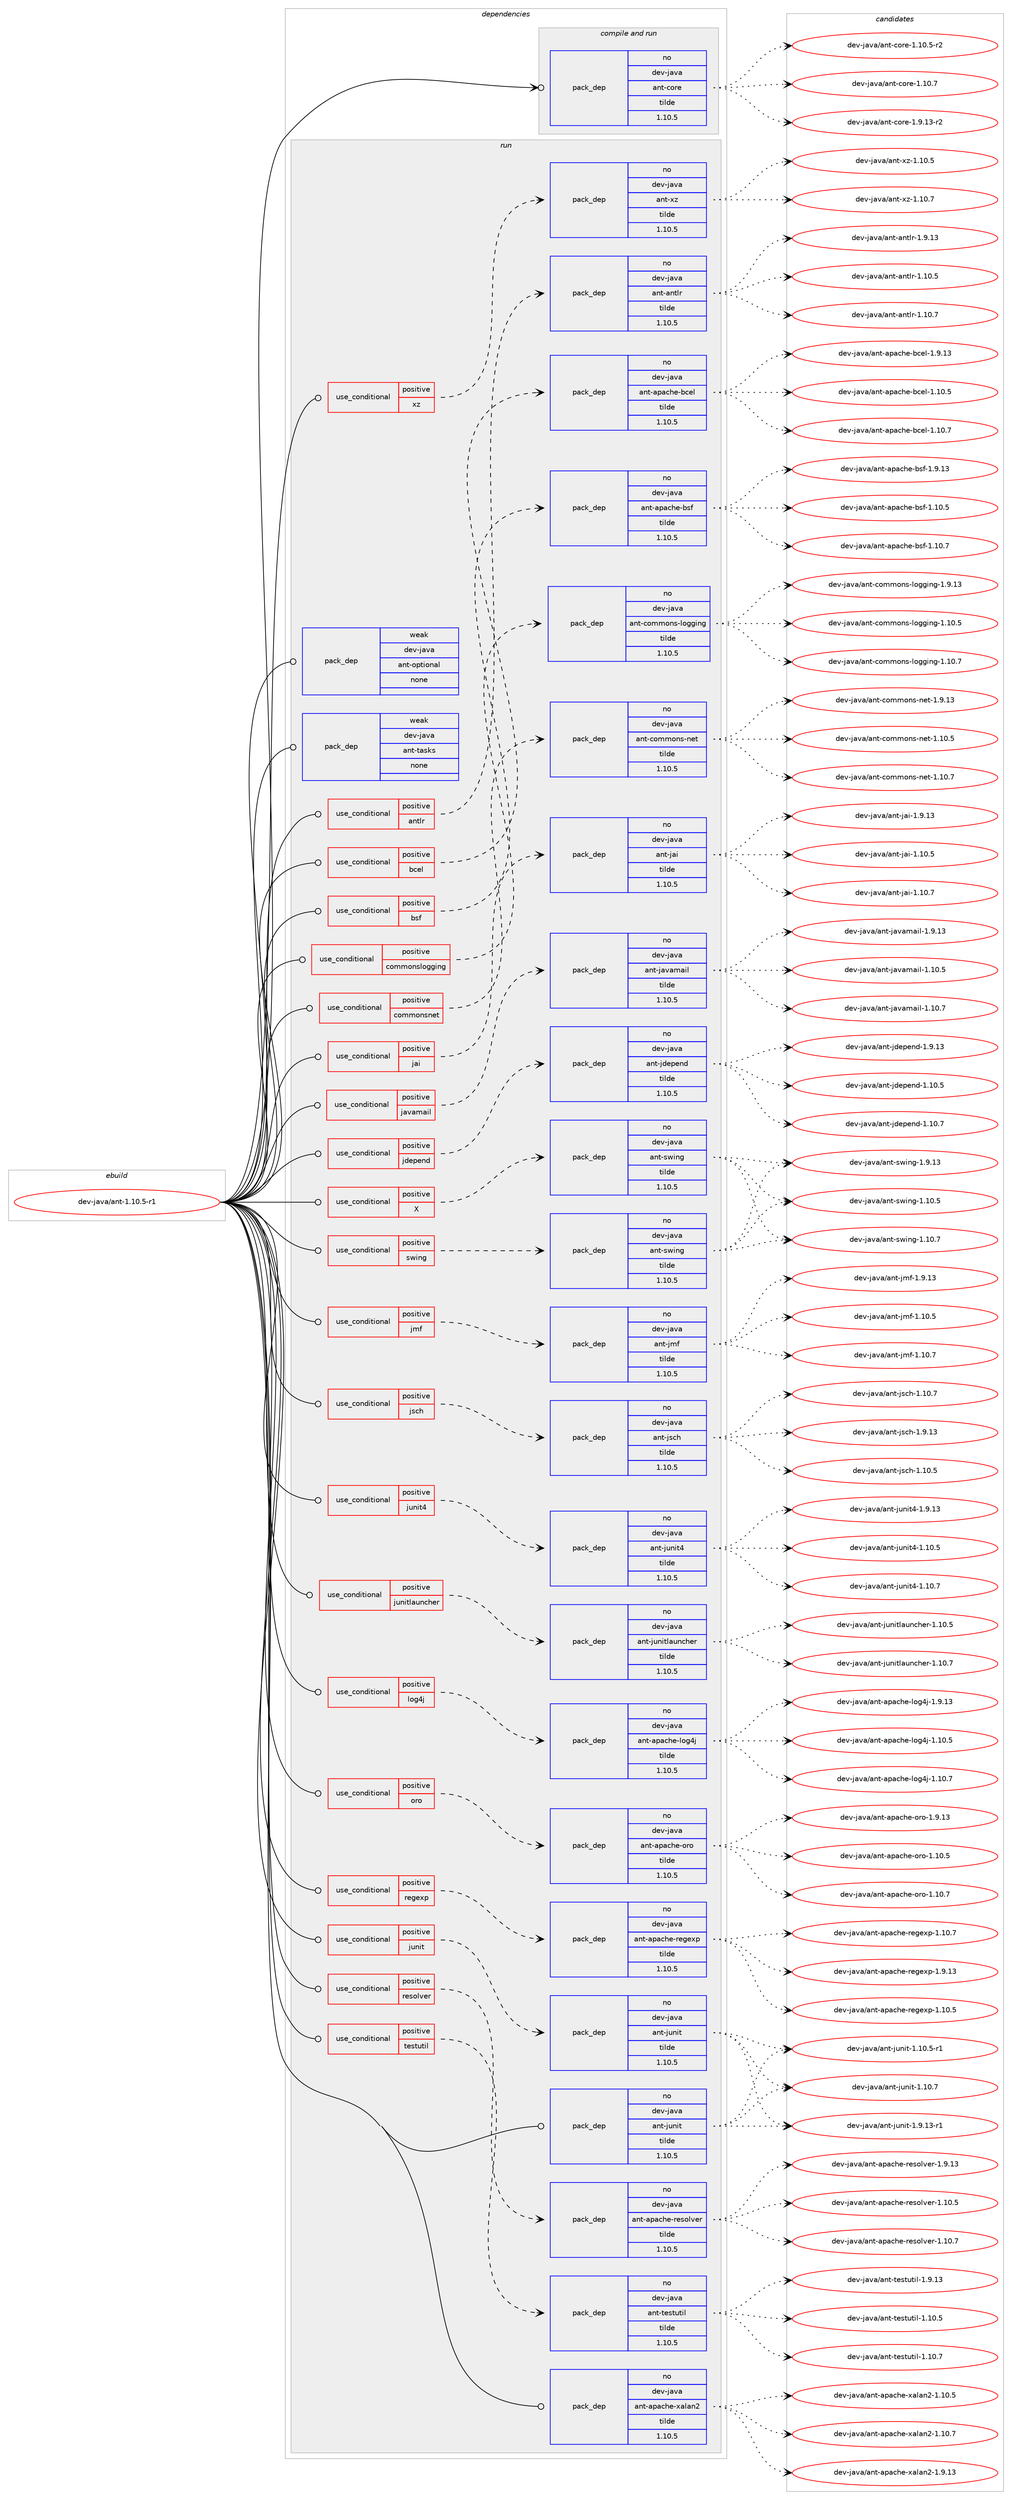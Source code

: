 digraph prolog {

# *************
# Graph options
# *************

newrank=true;
concentrate=true;
compound=true;
graph [rankdir=LR,fontname=Helvetica,fontsize=10,ranksep=1.5];#, ranksep=2.5, nodesep=0.2];
edge  [arrowhead=vee];
node  [fontname=Helvetica,fontsize=10];

# **********
# The ebuild
# **********

subgraph cluster_leftcol {
color=gray;
rank=same;
label=<<i>ebuild</i>>;
id [label="dev-java/ant-1.10.5-r1", color=red, width=4, href="../dev-java/ant-1.10.5-r1.svg"];
}

# ****************
# The dependencies
# ****************

subgraph cluster_midcol {
color=gray;
label=<<i>dependencies</i>>;
subgraph cluster_compile {
fillcolor="#eeeeee";
style=filled;
label=<<i>compile</i>>;
}
subgraph cluster_compileandrun {
fillcolor="#eeeeee";
style=filled;
label=<<i>compile and run</i>>;
subgraph pack410770 {
dependency550427 [label=<<TABLE BORDER="0" CELLBORDER="1" CELLSPACING="0" CELLPADDING="4" WIDTH="220"><TR><TD ROWSPAN="6" CELLPADDING="30">pack_dep</TD></TR><TR><TD WIDTH="110">no</TD></TR><TR><TD>dev-java</TD></TR><TR><TD>ant-core</TD></TR><TR><TD>tilde</TD></TR><TR><TD>1.10.5</TD></TR></TABLE>>, shape=none, color=blue];
}
id:e -> dependency550427:w [weight=20,style="solid",arrowhead="odotvee"];
}
subgraph cluster_run {
fillcolor="#eeeeee";
style=filled;
label=<<i>run</i>>;
subgraph cond128487 {
dependency550428 [label=<<TABLE BORDER="0" CELLBORDER="1" CELLSPACING="0" CELLPADDING="4"><TR><TD ROWSPAN="3" CELLPADDING="10">use_conditional</TD></TR><TR><TD>positive</TD></TR><TR><TD>X</TD></TR></TABLE>>, shape=none, color=red];
subgraph pack410771 {
dependency550429 [label=<<TABLE BORDER="0" CELLBORDER="1" CELLSPACING="0" CELLPADDING="4" WIDTH="220"><TR><TD ROWSPAN="6" CELLPADDING="30">pack_dep</TD></TR><TR><TD WIDTH="110">no</TD></TR><TR><TD>dev-java</TD></TR><TR><TD>ant-swing</TD></TR><TR><TD>tilde</TD></TR><TR><TD>1.10.5</TD></TR></TABLE>>, shape=none, color=blue];
}
dependency550428:e -> dependency550429:w [weight=20,style="dashed",arrowhead="vee"];
}
id:e -> dependency550428:w [weight=20,style="solid",arrowhead="odot"];
subgraph cond128488 {
dependency550430 [label=<<TABLE BORDER="0" CELLBORDER="1" CELLSPACING="0" CELLPADDING="4"><TR><TD ROWSPAN="3" CELLPADDING="10">use_conditional</TD></TR><TR><TD>positive</TD></TR><TR><TD>antlr</TD></TR></TABLE>>, shape=none, color=red];
subgraph pack410772 {
dependency550431 [label=<<TABLE BORDER="0" CELLBORDER="1" CELLSPACING="0" CELLPADDING="4" WIDTH="220"><TR><TD ROWSPAN="6" CELLPADDING="30">pack_dep</TD></TR><TR><TD WIDTH="110">no</TD></TR><TR><TD>dev-java</TD></TR><TR><TD>ant-antlr</TD></TR><TR><TD>tilde</TD></TR><TR><TD>1.10.5</TD></TR></TABLE>>, shape=none, color=blue];
}
dependency550430:e -> dependency550431:w [weight=20,style="dashed",arrowhead="vee"];
}
id:e -> dependency550430:w [weight=20,style="solid",arrowhead="odot"];
subgraph cond128489 {
dependency550432 [label=<<TABLE BORDER="0" CELLBORDER="1" CELLSPACING="0" CELLPADDING="4"><TR><TD ROWSPAN="3" CELLPADDING="10">use_conditional</TD></TR><TR><TD>positive</TD></TR><TR><TD>bcel</TD></TR></TABLE>>, shape=none, color=red];
subgraph pack410773 {
dependency550433 [label=<<TABLE BORDER="0" CELLBORDER="1" CELLSPACING="0" CELLPADDING="4" WIDTH="220"><TR><TD ROWSPAN="6" CELLPADDING="30">pack_dep</TD></TR><TR><TD WIDTH="110">no</TD></TR><TR><TD>dev-java</TD></TR><TR><TD>ant-apache-bcel</TD></TR><TR><TD>tilde</TD></TR><TR><TD>1.10.5</TD></TR></TABLE>>, shape=none, color=blue];
}
dependency550432:e -> dependency550433:w [weight=20,style="dashed",arrowhead="vee"];
}
id:e -> dependency550432:w [weight=20,style="solid",arrowhead="odot"];
subgraph cond128490 {
dependency550434 [label=<<TABLE BORDER="0" CELLBORDER="1" CELLSPACING="0" CELLPADDING="4"><TR><TD ROWSPAN="3" CELLPADDING="10">use_conditional</TD></TR><TR><TD>positive</TD></TR><TR><TD>bsf</TD></TR></TABLE>>, shape=none, color=red];
subgraph pack410774 {
dependency550435 [label=<<TABLE BORDER="0" CELLBORDER="1" CELLSPACING="0" CELLPADDING="4" WIDTH="220"><TR><TD ROWSPAN="6" CELLPADDING="30">pack_dep</TD></TR><TR><TD WIDTH="110">no</TD></TR><TR><TD>dev-java</TD></TR><TR><TD>ant-apache-bsf</TD></TR><TR><TD>tilde</TD></TR><TR><TD>1.10.5</TD></TR></TABLE>>, shape=none, color=blue];
}
dependency550434:e -> dependency550435:w [weight=20,style="dashed",arrowhead="vee"];
}
id:e -> dependency550434:w [weight=20,style="solid",arrowhead="odot"];
subgraph cond128491 {
dependency550436 [label=<<TABLE BORDER="0" CELLBORDER="1" CELLSPACING="0" CELLPADDING="4"><TR><TD ROWSPAN="3" CELLPADDING="10">use_conditional</TD></TR><TR><TD>positive</TD></TR><TR><TD>commonslogging</TD></TR></TABLE>>, shape=none, color=red];
subgraph pack410775 {
dependency550437 [label=<<TABLE BORDER="0" CELLBORDER="1" CELLSPACING="0" CELLPADDING="4" WIDTH="220"><TR><TD ROWSPAN="6" CELLPADDING="30">pack_dep</TD></TR><TR><TD WIDTH="110">no</TD></TR><TR><TD>dev-java</TD></TR><TR><TD>ant-commons-logging</TD></TR><TR><TD>tilde</TD></TR><TR><TD>1.10.5</TD></TR></TABLE>>, shape=none, color=blue];
}
dependency550436:e -> dependency550437:w [weight=20,style="dashed",arrowhead="vee"];
}
id:e -> dependency550436:w [weight=20,style="solid",arrowhead="odot"];
subgraph cond128492 {
dependency550438 [label=<<TABLE BORDER="0" CELLBORDER="1" CELLSPACING="0" CELLPADDING="4"><TR><TD ROWSPAN="3" CELLPADDING="10">use_conditional</TD></TR><TR><TD>positive</TD></TR><TR><TD>commonsnet</TD></TR></TABLE>>, shape=none, color=red];
subgraph pack410776 {
dependency550439 [label=<<TABLE BORDER="0" CELLBORDER="1" CELLSPACING="0" CELLPADDING="4" WIDTH="220"><TR><TD ROWSPAN="6" CELLPADDING="30">pack_dep</TD></TR><TR><TD WIDTH="110">no</TD></TR><TR><TD>dev-java</TD></TR><TR><TD>ant-commons-net</TD></TR><TR><TD>tilde</TD></TR><TR><TD>1.10.5</TD></TR></TABLE>>, shape=none, color=blue];
}
dependency550438:e -> dependency550439:w [weight=20,style="dashed",arrowhead="vee"];
}
id:e -> dependency550438:w [weight=20,style="solid",arrowhead="odot"];
subgraph cond128493 {
dependency550440 [label=<<TABLE BORDER="0" CELLBORDER="1" CELLSPACING="0" CELLPADDING="4"><TR><TD ROWSPAN="3" CELLPADDING="10">use_conditional</TD></TR><TR><TD>positive</TD></TR><TR><TD>jai</TD></TR></TABLE>>, shape=none, color=red];
subgraph pack410777 {
dependency550441 [label=<<TABLE BORDER="0" CELLBORDER="1" CELLSPACING="0" CELLPADDING="4" WIDTH="220"><TR><TD ROWSPAN="6" CELLPADDING="30">pack_dep</TD></TR><TR><TD WIDTH="110">no</TD></TR><TR><TD>dev-java</TD></TR><TR><TD>ant-jai</TD></TR><TR><TD>tilde</TD></TR><TR><TD>1.10.5</TD></TR></TABLE>>, shape=none, color=blue];
}
dependency550440:e -> dependency550441:w [weight=20,style="dashed",arrowhead="vee"];
}
id:e -> dependency550440:w [weight=20,style="solid",arrowhead="odot"];
subgraph cond128494 {
dependency550442 [label=<<TABLE BORDER="0" CELLBORDER="1" CELLSPACING="0" CELLPADDING="4"><TR><TD ROWSPAN="3" CELLPADDING="10">use_conditional</TD></TR><TR><TD>positive</TD></TR><TR><TD>javamail</TD></TR></TABLE>>, shape=none, color=red];
subgraph pack410778 {
dependency550443 [label=<<TABLE BORDER="0" CELLBORDER="1" CELLSPACING="0" CELLPADDING="4" WIDTH="220"><TR><TD ROWSPAN="6" CELLPADDING="30">pack_dep</TD></TR><TR><TD WIDTH="110">no</TD></TR><TR><TD>dev-java</TD></TR><TR><TD>ant-javamail</TD></TR><TR><TD>tilde</TD></TR><TR><TD>1.10.5</TD></TR></TABLE>>, shape=none, color=blue];
}
dependency550442:e -> dependency550443:w [weight=20,style="dashed",arrowhead="vee"];
}
id:e -> dependency550442:w [weight=20,style="solid",arrowhead="odot"];
subgraph cond128495 {
dependency550444 [label=<<TABLE BORDER="0" CELLBORDER="1" CELLSPACING="0" CELLPADDING="4"><TR><TD ROWSPAN="3" CELLPADDING="10">use_conditional</TD></TR><TR><TD>positive</TD></TR><TR><TD>jdepend</TD></TR></TABLE>>, shape=none, color=red];
subgraph pack410779 {
dependency550445 [label=<<TABLE BORDER="0" CELLBORDER="1" CELLSPACING="0" CELLPADDING="4" WIDTH="220"><TR><TD ROWSPAN="6" CELLPADDING="30">pack_dep</TD></TR><TR><TD WIDTH="110">no</TD></TR><TR><TD>dev-java</TD></TR><TR><TD>ant-jdepend</TD></TR><TR><TD>tilde</TD></TR><TR><TD>1.10.5</TD></TR></TABLE>>, shape=none, color=blue];
}
dependency550444:e -> dependency550445:w [weight=20,style="dashed",arrowhead="vee"];
}
id:e -> dependency550444:w [weight=20,style="solid",arrowhead="odot"];
subgraph cond128496 {
dependency550446 [label=<<TABLE BORDER="0" CELLBORDER="1" CELLSPACING="0" CELLPADDING="4"><TR><TD ROWSPAN="3" CELLPADDING="10">use_conditional</TD></TR><TR><TD>positive</TD></TR><TR><TD>jmf</TD></TR></TABLE>>, shape=none, color=red];
subgraph pack410780 {
dependency550447 [label=<<TABLE BORDER="0" CELLBORDER="1" CELLSPACING="0" CELLPADDING="4" WIDTH="220"><TR><TD ROWSPAN="6" CELLPADDING="30">pack_dep</TD></TR><TR><TD WIDTH="110">no</TD></TR><TR><TD>dev-java</TD></TR><TR><TD>ant-jmf</TD></TR><TR><TD>tilde</TD></TR><TR><TD>1.10.5</TD></TR></TABLE>>, shape=none, color=blue];
}
dependency550446:e -> dependency550447:w [weight=20,style="dashed",arrowhead="vee"];
}
id:e -> dependency550446:w [weight=20,style="solid",arrowhead="odot"];
subgraph cond128497 {
dependency550448 [label=<<TABLE BORDER="0" CELLBORDER="1" CELLSPACING="0" CELLPADDING="4"><TR><TD ROWSPAN="3" CELLPADDING="10">use_conditional</TD></TR><TR><TD>positive</TD></TR><TR><TD>jsch</TD></TR></TABLE>>, shape=none, color=red];
subgraph pack410781 {
dependency550449 [label=<<TABLE BORDER="0" CELLBORDER="1" CELLSPACING="0" CELLPADDING="4" WIDTH="220"><TR><TD ROWSPAN="6" CELLPADDING="30">pack_dep</TD></TR><TR><TD WIDTH="110">no</TD></TR><TR><TD>dev-java</TD></TR><TR><TD>ant-jsch</TD></TR><TR><TD>tilde</TD></TR><TR><TD>1.10.5</TD></TR></TABLE>>, shape=none, color=blue];
}
dependency550448:e -> dependency550449:w [weight=20,style="dashed",arrowhead="vee"];
}
id:e -> dependency550448:w [weight=20,style="solid",arrowhead="odot"];
subgraph cond128498 {
dependency550450 [label=<<TABLE BORDER="0" CELLBORDER="1" CELLSPACING="0" CELLPADDING="4"><TR><TD ROWSPAN="3" CELLPADDING="10">use_conditional</TD></TR><TR><TD>positive</TD></TR><TR><TD>junit</TD></TR></TABLE>>, shape=none, color=red];
subgraph pack410782 {
dependency550451 [label=<<TABLE BORDER="0" CELLBORDER="1" CELLSPACING="0" CELLPADDING="4" WIDTH="220"><TR><TD ROWSPAN="6" CELLPADDING="30">pack_dep</TD></TR><TR><TD WIDTH="110">no</TD></TR><TR><TD>dev-java</TD></TR><TR><TD>ant-junit</TD></TR><TR><TD>tilde</TD></TR><TR><TD>1.10.5</TD></TR></TABLE>>, shape=none, color=blue];
}
dependency550450:e -> dependency550451:w [weight=20,style="dashed",arrowhead="vee"];
}
id:e -> dependency550450:w [weight=20,style="solid",arrowhead="odot"];
subgraph cond128499 {
dependency550452 [label=<<TABLE BORDER="0" CELLBORDER="1" CELLSPACING="0" CELLPADDING="4"><TR><TD ROWSPAN="3" CELLPADDING="10">use_conditional</TD></TR><TR><TD>positive</TD></TR><TR><TD>junit4</TD></TR></TABLE>>, shape=none, color=red];
subgraph pack410783 {
dependency550453 [label=<<TABLE BORDER="0" CELLBORDER="1" CELLSPACING="0" CELLPADDING="4" WIDTH="220"><TR><TD ROWSPAN="6" CELLPADDING="30">pack_dep</TD></TR><TR><TD WIDTH="110">no</TD></TR><TR><TD>dev-java</TD></TR><TR><TD>ant-junit4</TD></TR><TR><TD>tilde</TD></TR><TR><TD>1.10.5</TD></TR></TABLE>>, shape=none, color=blue];
}
dependency550452:e -> dependency550453:w [weight=20,style="dashed",arrowhead="vee"];
}
id:e -> dependency550452:w [weight=20,style="solid",arrowhead="odot"];
subgraph cond128500 {
dependency550454 [label=<<TABLE BORDER="0" CELLBORDER="1" CELLSPACING="0" CELLPADDING="4"><TR><TD ROWSPAN="3" CELLPADDING="10">use_conditional</TD></TR><TR><TD>positive</TD></TR><TR><TD>junitlauncher</TD></TR></TABLE>>, shape=none, color=red];
subgraph pack410784 {
dependency550455 [label=<<TABLE BORDER="0" CELLBORDER="1" CELLSPACING="0" CELLPADDING="4" WIDTH="220"><TR><TD ROWSPAN="6" CELLPADDING="30">pack_dep</TD></TR><TR><TD WIDTH="110">no</TD></TR><TR><TD>dev-java</TD></TR><TR><TD>ant-junitlauncher</TD></TR><TR><TD>tilde</TD></TR><TR><TD>1.10.5</TD></TR></TABLE>>, shape=none, color=blue];
}
dependency550454:e -> dependency550455:w [weight=20,style="dashed",arrowhead="vee"];
}
id:e -> dependency550454:w [weight=20,style="solid",arrowhead="odot"];
subgraph cond128501 {
dependency550456 [label=<<TABLE BORDER="0" CELLBORDER="1" CELLSPACING="0" CELLPADDING="4"><TR><TD ROWSPAN="3" CELLPADDING="10">use_conditional</TD></TR><TR><TD>positive</TD></TR><TR><TD>log4j</TD></TR></TABLE>>, shape=none, color=red];
subgraph pack410785 {
dependency550457 [label=<<TABLE BORDER="0" CELLBORDER="1" CELLSPACING="0" CELLPADDING="4" WIDTH="220"><TR><TD ROWSPAN="6" CELLPADDING="30">pack_dep</TD></TR><TR><TD WIDTH="110">no</TD></TR><TR><TD>dev-java</TD></TR><TR><TD>ant-apache-log4j</TD></TR><TR><TD>tilde</TD></TR><TR><TD>1.10.5</TD></TR></TABLE>>, shape=none, color=blue];
}
dependency550456:e -> dependency550457:w [weight=20,style="dashed",arrowhead="vee"];
}
id:e -> dependency550456:w [weight=20,style="solid",arrowhead="odot"];
subgraph cond128502 {
dependency550458 [label=<<TABLE BORDER="0" CELLBORDER="1" CELLSPACING="0" CELLPADDING="4"><TR><TD ROWSPAN="3" CELLPADDING="10">use_conditional</TD></TR><TR><TD>positive</TD></TR><TR><TD>oro</TD></TR></TABLE>>, shape=none, color=red];
subgraph pack410786 {
dependency550459 [label=<<TABLE BORDER="0" CELLBORDER="1" CELLSPACING="0" CELLPADDING="4" WIDTH="220"><TR><TD ROWSPAN="6" CELLPADDING="30">pack_dep</TD></TR><TR><TD WIDTH="110">no</TD></TR><TR><TD>dev-java</TD></TR><TR><TD>ant-apache-oro</TD></TR><TR><TD>tilde</TD></TR><TR><TD>1.10.5</TD></TR></TABLE>>, shape=none, color=blue];
}
dependency550458:e -> dependency550459:w [weight=20,style="dashed",arrowhead="vee"];
}
id:e -> dependency550458:w [weight=20,style="solid",arrowhead="odot"];
subgraph cond128503 {
dependency550460 [label=<<TABLE BORDER="0" CELLBORDER="1" CELLSPACING="0" CELLPADDING="4"><TR><TD ROWSPAN="3" CELLPADDING="10">use_conditional</TD></TR><TR><TD>positive</TD></TR><TR><TD>regexp</TD></TR></TABLE>>, shape=none, color=red];
subgraph pack410787 {
dependency550461 [label=<<TABLE BORDER="0" CELLBORDER="1" CELLSPACING="0" CELLPADDING="4" WIDTH="220"><TR><TD ROWSPAN="6" CELLPADDING="30">pack_dep</TD></TR><TR><TD WIDTH="110">no</TD></TR><TR><TD>dev-java</TD></TR><TR><TD>ant-apache-regexp</TD></TR><TR><TD>tilde</TD></TR><TR><TD>1.10.5</TD></TR></TABLE>>, shape=none, color=blue];
}
dependency550460:e -> dependency550461:w [weight=20,style="dashed",arrowhead="vee"];
}
id:e -> dependency550460:w [weight=20,style="solid",arrowhead="odot"];
subgraph cond128504 {
dependency550462 [label=<<TABLE BORDER="0" CELLBORDER="1" CELLSPACING="0" CELLPADDING="4"><TR><TD ROWSPAN="3" CELLPADDING="10">use_conditional</TD></TR><TR><TD>positive</TD></TR><TR><TD>resolver</TD></TR></TABLE>>, shape=none, color=red];
subgraph pack410788 {
dependency550463 [label=<<TABLE BORDER="0" CELLBORDER="1" CELLSPACING="0" CELLPADDING="4" WIDTH="220"><TR><TD ROWSPAN="6" CELLPADDING="30">pack_dep</TD></TR><TR><TD WIDTH="110">no</TD></TR><TR><TD>dev-java</TD></TR><TR><TD>ant-apache-resolver</TD></TR><TR><TD>tilde</TD></TR><TR><TD>1.10.5</TD></TR></TABLE>>, shape=none, color=blue];
}
dependency550462:e -> dependency550463:w [weight=20,style="dashed",arrowhead="vee"];
}
id:e -> dependency550462:w [weight=20,style="solid",arrowhead="odot"];
subgraph cond128505 {
dependency550464 [label=<<TABLE BORDER="0" CELLBORDER="1" CELLSPACING="0" CELLPADDING="4"><TR><TD ROWSPAN="3" CELLPADDING="10">use_conditional</TD></TR><TR><TD>positive</TD></TR><TR><TD>swing</TD></TR></TABLE>>, shape=none, color=red];
subgraph pack410789 {
dependency550465 [label=<<TABLE BORDER="0" CELLBORDER="1" CELLSPACING="0" CELLPADDING="4" WIDTH="220"><TR><TD ROWSPAN="6" CELLPADDING="30">pack_dep</TD></TR><TR><TD WIDTH="110">no</TD></TR><TR><TD>dev-java</TD></TR><TR><TD>ant-swing</TD></TR><TR><TD>tilde</TD></TR><TR><TD>1.10.5</TD></TR></TABLE>>, shape=none, color=blue];
}
dependency550464:e -> dependency550465:w [weight=20,style="dashed",arrowhead="vee"];
}
id:e -> dependency550464:w [weight=20,style="solid",arrowhead="odot"];
subgraph cond128506 {
dependency550466 [label=<<TABLE BORDER="0" CELLBORDER="1" CELLSPACING="0" CELLPADDING="4"><TR><TD ROWSPAN="3" CELLPADDING="10">use_conditional</TD></TR><TR><TD>positive</TD></TR><TR><TD>testutil</TD></TR></TABLE>>, shape=none, color=red];
subgraph pack410790 {
dependency550467 [label=<<TABLE BORDER="0" CELLBORDER="1" CELLSPACING="0" CELLPADDING="4" WIDTH="220"><TR><TD ROWSPAN="6" CELLPADDING="30">pack_dep</TD></TR><TR><TD WIDTH="110">no</TD></TR><TR><TD>dev-java</TD></TR><TR><TD>ant-testutil</TD></TR><TR><TD>tilde</TD></TR><TR><TD>1.10.5</TD></TR></TABLE>>, shape=none, color=blue];
}
dependency550466:e -> dependency550467:w [weight=20,style="dashed",arrowhead="vee"];
}
id:e -> dependency550466:w [weight=20,style="solid",arrowhead="odot"];
subgraph cond128507 {
dependency550468 [label=<<TABLE BORDER="0" CELLBORDER="1" CELLSPACING="0" CELLPADDING="4"><TR><TD ROWSPAN="3" CELLPADDING="10">use_conditional</TD></TR><TR><TD>positive</TD></TR><TR><TD>xz</TD></TR></TABLE>>, shape=none, color=red];
subgraph pack410791 {
dependency550469 [label=<<TABLE BORDER="0" CELLBORDER="1" CELLSPACING="0" CELLPADDING="4" WIDTH="220"><TR><TD ROWSPAN="6" CELLPADDING="30">pack_dep</TD></TR><TR><TD WIDTH="110">no</TD></TR><TR><TD>dev-java</TD></TR><TR><TD>ant-xz</TD></TR><TR><TD>tilde</TD></TR><TR><TD>1.10.5</TD></TR></TABLE>>, shape=none, color=blue];
}
dependency550468:e -> dependency550469:w [weight=20,style="dashed",arrowhead="vee"];
}
id:e -> dependency550468:w [weight=20,style="solid",arrowhead="odot"];
subgraph pack410792 {
dependency550470 [label=<<TABLE BORDER="0" CELLBORDER="1" CELLSPACING="0" CELLPADDING="4" WIDTH="220"><TR><TD ROWSPAN="6" CELLPADDING="30">pack_dep</TD></TR><TR><TD WIDTH="110">no</TD></TR><TR><TD>dev-java</TD></TR><TR><TD>ant-apache-xalan2</TD></TR><TR><TD>tilde</TD></TR><TR><TD>1.10.5</TD></TR></TABLE>>, shape=none, color=blue];
}
id:e -> dependency550470:w [weight=20,style="solid",arrowhead="odot"];
subgraph pack410793 {
dependency550471 [label=<<TABLE BORDER="0" CELLBORDER="1" CELLSPACING="0" CELLPADDING="4" WIDTH="220"><TR><TD ROWSPAN="6" CELLPADDING="30">pack_dep</TD></TR><TR><TD WIDTH="110">no</TD></TR><TR><TD>dev-java</TD></TR><TR><TD>ant-junit</TD></TR><TR><TD>tilde</TD></TR><TR><TD>1.10.5</TD></TR></TABLE>>, shape=none, color=blue];
}
id:e -> dependency550471:w [weight=20,style="solid",arrowhead="odot"];
subgraph pack410794 {
dependency550472 [label=<<TABLE BORDER="0" CELLBORDER="1" CELLSPACING="0" CELLPADDING="4" WIDTH="220"><TR><TD ROWSPAN="6" CELLPADDING="30">pack_dep</TD></TR><TR><TD WIDTH="110">weak</TD></TR><TR><TD>dev-java</TD></TR><TR><TD>ant-optional</TD></TR><TR><TD>none</TD></TR><TR><TD></TD></TR></TABLE>>, shape=none, color=blue];
}
id:e -> dependency550472:w [weight=20,style="solid",arrowhead="odot"];
subgraph pack410795 {
dependency550473 [label=<<TABLE BORDER="0" CELLBORDER="1" CELLSPACING="0" CELLPADDING="4" WIDTH="220"><TR><TD ROWSPAN="6" CELLPADDING="30">pack_dep</TD></TR><TR><TD WIDTH="110">weak</TD></TR><TR><TD>dev-java</TD></TR><TR><TD>ant-tasks</TD></TR><TR><TD>none</TD></TR><TR><TD></TD></TR></TABLE>>, shape=none, color=blue];
}
id:e -> dependency550473:w [weight=20,style="solid",arrowhead="odot"];
}
}

# **************
# The candidates
# **************

subgraph cluster_choices {
rank=same;
color=gray;
label=<<i>candidates</i>>;

subgraph choice410770 {
color=black;
nodesep=1;
choice10010111845106971189747971101164599111114101454946494846534511450 [label="dev-java/ant-core-1.10.5-r2", color=red, width=4,href="../dev-java/ant-core-1.10.5-r2.svg"];
choice1001011184510697118974797110116459911111410145494649484655 [label="dev-java/ant-core-1.10.7", color=red, width=4,href="../dev-java/ant-core-1.10.7.svg"];
choice10010111845106971189747971101164599111114101454946574649514511450 [label="dev-java/ant-core-1.9.13-r2", color=red, width=4,href="../dev-java/ant-core-1.9.13-r2.svg"];
dependency550427:e -> choice10010111845106971189747971101164599111114101454946494846534511450:w [style=dotted,weight="100"];
dependency550427:e -> choice1001011184510697118974797110116459911111410145494649484655:w [style=dotted,weight="100"];
dependency550427:e -> choice10010111845106971189747971101164599111114101454946574649514511450:w [style=dotted,weight="100"];
}
subgraph choice410771 {
color=black;
nodesep=1;
choice10010111845106971189747971101164511511910511010345494649484653 [label="dev-java/ant-swing-1.10.5", color=red, width=4,href="../dev-java/ant-swing-1.10.5.svg"];
choice10010111845106971189747971101164511511910511010345494649484655 [label="dev-java/ant-swing-1.10.7", color=red, width=4,href="../dev-java/ant-swing-1.10.7.svg"];
choice10010111845106971189747971101164511511910511010345494657464951 [label="dev-java/ant-swing-1.9.13", color=red, width=4,href="../dev-java/ant-swing-1.9.13.svg"];
dependency550429:e -> choice10010111845106971189747971101164511511910511010345494649484653:w [style=dotted,weight="100"];
dependency550429:e -> choice10010111845106971189747971101164511511910511010345494649484655:w [style=dotted,weight="100"];
dependency550429:e -> choice10010111845106971189747971101164511511910511010345494657464951:w [style=dotted,weight="100"];
}
subgraph choice410772 {
color=black;
nodesep=1;
choice1001011184510697118974797110116459711011610811445494649484653 [label="dev-java/ant-antlr-1.10.5", color=red, width=4,href="../dev-java/ant-antlr-1.10.5.svg"];
choice1001011184510697118974797110116459711011610811445494649484655 [label="dev-java/ant-antlr-1.10.7", color=red, width=4,href="../dev-java/ant-antlr-1.10.7.svg"];
choice1001011184510697118974797110116459711011610811445494657464951 [label="dev-java/ant-antlr-1.9.13", color=red, width=4,href="../dev-java/ant-antlr-1.9.13.svg"];
dependency550431:e -> choice1001011184510697118974797110116459711011610811445494649484653:w [style=dotted,weight="100"];
dependency550431:e -> choice1001011184510697118974797110116459711011610811445494649484655:w [style=dotted,weight="100"];
dependency550431:e -> choice1001011184510697118974797110116459711011610811445494657464951:w [style=dotted,weight="100"];
}
subgraph choice410773 {
color=black;
nodesep=1;
choice10010111845106971189747971101164597112979910410145989910110845494649484653 [label="dev-java/ant-apache-bcel-1.10.5", color=red, width=4,href="../dev-java/ant-apache-bcel-1.10.5.svg"];
choice10010111845106971189747971101164597112979910410145989910110845494649484655 [label="dev-java/ant-apache-bcel-1.10.7", color=red, width=4,href="../dev-java/ant-apache-bcel-1.10.7.svg"];
choice10010111845106971189747971101164597112979910410145989910110845494657464951 [label="dev-java/ant-apache-bcel-1.9.13", color=red, width=4,href="../dev-java/ant-apache-bcel-1.9.13.svg"];
dependency550433:e -> choice10010111845106971189747971101164597112979910410145989910110845494649484653:w [style=dotted,weight="100"];
dependency550433:e -> choice10010111845106971189747971101164597112979910410145989910110845494649484655:w [style=dotted,weight="100"];
dependency550433:e -> choice10010111845106971189747971101164597112979910410145989910110845494657464951:w [style=dotted,weight="100"];
}
subgraph choice410774 {
color=black;
nodesep=1;
choice100101118451069711897479711011645971129799104101459811510245494649484653 [label="dev-java/ant-apache-bsf-1.10.5", color=red, width=4,href="../dev-java/ant-apache-bsf-1.10.5.svg"];
choice100101118451069711897479711011645971129799104101459811510245494649484655 [label="dev-java/ant-apache-bsf-1.10.7", color=red, width=4,href="../dev-java/ant-apache-bsf-1.10.7.svg"];
choice100101118451069711897479711011645971129799104101459811510245494657464951 [label="dev-java/ant-apache-bsf-1.9.13", color=red, width=4,href="../dev-java/ant-apache-bsf-1.9.13.svg"];
dependency550435:e -> choice100101118451069711897479711011645971129799104101459811510245494649484653:w [style=dotted,weight="100"];
dependency550435:e -> choice100101118451069711897479711011645971129799104101459811510245494649484655:w [style=dotted,weight="100"];
dependency550435:e -> choice100101118451069711897479711011645971129799104101459811510245494657464951:w [style=dotted,weight="100"];
}
subgraph choice410775 {
color=black;
nodesep=1;
choice100101118451069711897479711011645991111091091111101154510811110310310511010345494649484653 [label="dev-java/ant-commons-logging-1.10.5", color=red, width=4,href="../dev-java/ant-commons-logging-1.10.5.svg"];
choice100101118451069711897479711011645991111091091111101154510811110310310511010345494649484655 [label="dev-java/ant-commons-logging-1.10.7", color=red, width=4,href="../dev-java/ant-commons-logging-1.10.7.svg"];
choice100101118451069711897479711011645991111091091111101154510811110310310511010345494657464951 [label="dev-java/ant-commons-logging-1.9.13", color=red, width=4,href="../dev-java/ant-commons-logging-1.9.13.svg"];
dependency550437:e -> choice100101118451069711897479711011645991111091091111101154510811110310310511010345494649484653:w [style=dotted,weight="100"];
dependency550437:e -> choice100101118451069711897479711011645991111091091111101154510811110310310511010345494649484655:w [style=dotted,weight="100"];
dependency550437:e -> choice100101118451069711897479711011645991111091091111101154510811110310310511010345494657464951:w [style=dotted,weight="100"];
}
subgraph choice410776 {
color=black;
nodesep=1;
choice100101118451069711897479711011645991111091091111101154511010111645494649484653 [label="dev-java/ant-commons-net-1.10.5", color=red, width=4,href="../dev-java/ant-commons-net-1.10.5.svg"];
choice100101118451069711897479711011645991111091091111101154511010111645494649484655 [label="dev-java/ant-commons-net-1.10.7", color=red, width=4,href="../dev-java/ant-commons-net-1.10.7.svg"];
choice100101118451069711897479711011645991111091091111101154511010111645494657464951 [label="dev-java/ant-commons-net-1.9.13", color=red, width=4,href="../dev-java/ant-commons-net-1.9.13.svg"];
dependency550439:e -> choice100101118451069711897479711011645991111091091111101154511010111645494649484653:w [style=dotted,weight="100"];
dependency550439:e -> choice100101118451069711897479711011645991111091091111101154511010111645494649484655:w [style=dotted,weight="100"];
dependency550439:e -> choice100101118451069711897479711011645991111091091111101154511010111645494657464951:w [style=dotted,weight="100"];
}
subgraph choice410777 {
color=black;
nodesep=1;
choice1001011184510697118974797110116451069710545494649484653 [label="dev-java/ant-jai-1.10.5", color=red, width=4,href="../dev-java/ant-jai-1.10.5.svg"];
choice1001011184510697118974797110116451069710545494649484655 [label="dev-java/ant-jai-1.10.7", color=red, width=4,href="../dev-java/ant-jai-1.10.7.svg"];
choice1001011184510697118974797110116451069710545494657464951 [label="dev-java/ant-jai-1.9.13", color=red, width=4,href="../dev-java/ant-jai-1.9.13.svg"];
dependency550441:e -> choice1001011184510697118974797110116451069710545494649484653:w [style=dotted,weight="100"];
dependency550441:e -> choice1001011184510697118974797110116451069710545494649484655:w [style=dotted,weight="100"];
dependency550441:e -> choice1001011184510697118974797110116451069710545494657464951:w [style=dotted,weight="100"];
}
subgraph choice410778 {
color=black;
nodesep=1;
choice10010111845106971189747971101164510697118971099710510845494649484653 [label="dev-java/ant-javamail-1.10.5", color=red, width=4,href="../dev-java/ant-javamail-1.10.5.svg"];
choice10010111845106971189747971101164510697118971099710510845494649484655 [label="dev-java/ant-javamail-1.10.7", color=red, width=4,href="../dev-java/ant-javamail-1.10.7.svg"];
choice10010111845106971189747971101164510697118971099710510845494657464951 [label="dev-java/ant-javamail-1.9.13", color=red, width=4,href="../dev-java/ant-javamail-1.9.13.svg"];
dependency550443:e -> choice10010111845106971189747971101164510697118971099710510845494649484653:w [style=dotted,weight="100"];
dependency550443:e -> choice10010111845106971189747971101164510697118971099710510845494649484655:w [style=dotted,weight="100"];
dependency550443:e -> choice10010111845106971189747971101164510697118971099710510845494657464951:w [style=dotted,weight="100"];
}
subgraph choice410779 {
color=black;
nodesep=1;
choice10010111845106971189747971101164510610010111210111010045494649484653 [label="dev-java/ant-jdepend-1.10.5", color=red, width=4,href="../dev-java/ant-jdepend-1.10.5.svg"];
choice10010111845106971189747971101164510610010111210111010045494649484655 [label="dev-java/ant-jdepend-1.10.7", color=red, width=4,href="../dev-java/ant-jdepend-1.10.7.svg"];
choice10010111845106971189747971101164510610010111210111010045494657464951 [label="dev-java/ant-jdepend-1.9.13", color=red, width=4,href="../dev-java/ant-jdepend-1.9.13.svg"];
dependency550445:e -> choice10010111845106971189747971101164510610010111210111010045494649484653:w [style=dotted,weight="100"];
dependency550445:e -> choice10010111845106971189747971101164510610010111210111010045494649484655:w [style=dotted,weight="100"];
dependency550445:e -> choice10010111845106971189747971101164510610010111210111010045494657464951:w [style=dotted,weight="100"];
}
subgraph choice410780 {
color=black;
nodesep=1;
choice10010111845106971189747971101164510610910245494649484653 [label="dev-java/ant-jmf-1.10.5", color=red, width=4,href="../dev-java/ant-jmf-1.10.5.svg"];
choice10010111845106971189747971101164510610910245494649484655 [label="dev-java/ant-jmf-1.10.7", color=red, width=4,href="../dev-java/ant-jmf-1.10.7.svg"];
choice10010111845106971189747971101164510610910245494657464951 [label="dev-java/ant-jmf-1.9.13", color=red, width=4,href="../dev-java/ant-jmf-1.9.13.svg"];
dependency550447:e -> choice10010111845106971189747971101164510610910245494649484653:w [style=dotted,weight="100"];
dependency550447:e -> choice10010111845106971189747971101164510610910245494649484655:w [style=dotted,weight="100"];
dependency550447:e -> choice10010111845106971189747971101164510610910245494657464951:w [style=dotted,weight="100"];
}
subgraph choice410781 {
color=black;
nodesep=1;
choice1001011184510697118974797110116451061159910445494649484653 [label="dev-java/ant-jsch-1.10.5", color=red, width=4,href="../dev-java/ant-jsch-1.10.5.svg"];
choice1001011184510697118974797110116451061159910445494649484655 [label="dev-java/ant-jsch-1.10.7", color=red, width=4,href="../dev-java/ant-jsch-1.10.7.svg"];
choice1001011184510697118974797110116451061159910445494657464951 [label="dev-java/ant-jsch-1.9.13", color=red, width=4,href="../dev-java/ant-jsch-1.9.13.svg"];
dependency550449:e -> choice1001011184510697118974797110116451061159910445494649484653:w [style=dotted,weight="100"];
dependency550449:e -> choice1001011184510697118974797110116451061159910445494649484655:w [style=dotted,weight="100"];
dependency550449:e -> choice1001011184510697118974797110116451061159910445494657464951:w [style=dotted,weight="100"];
}
subgraph choice410782 {
color=black;
nodesep=1;
choice100101118451069711897479711011645106117110105116454946494846534511449 [label="dev-java/ant-junit-1.10.5-r1", color=red, width=4,href="../dev-java/ant-junit-1.10.5-r1.svg"];
choice10010111845106971189747971101164510611711010511645494649484655 [label="dev-java/ant-junit-1.10.7", color=red, width=4,href="../dev-java/ant-junit-1.10.7.svg"];
choice100101118451069711897479711011645106117110105116454946574649514511449 [label="dev-java/ant-junit-1.9.13-r1", color=red, width=4,href="../dev-java/ant-junit-1.9.13-r1.svg"];
dependency550451:e -> choice100101118451069711897479711011645106117110105116454946494846534511449:w [style=dotted,weight="100"];
dependency550451:e -> choice10010111845106971189747971101164510611711010511645494649484655:w [style=dotted,weight="100"];
dependency550451:e -> choice100101118451069711897479711011645106117110105116454946574649514511449:w [style=dotted,weight="100"];
}
subgraph choice410783 {
color=black;
nodesep=1;
choice1001011184510697118974797110116451061171101051165245494649484653 [label="dev-java/ant-junit4-1.10.5", color=red, width=4,href="../dev-java/ant-junit4-1.10.5.svg"];
choice1001011184510697118974797110116451061171101051165245494649484655 [label="dev-java/ant-junit4-1.10.7", color=red, width=4,href="../dev-java/ant-junit4-1.10.7.svg"];
choice1001011184510697118974797110116451061171101051165245494657464951 [label="dev-java/ant-junit4-1.9.13", color=red, width=4,href="../dev-java/ant-junit4-1.9.13.svg"];
dependency550453:e -> choice1001011184510697118974797110116451061171101051165245494649484653:w [style=dotted,weight="100"];
dependency550453:e -> choice1001011184510697118974797110116451061171101051165245494649484655:w [style=dotted,weight="100"];
dependency550453:e -> choice1001011184510697118974797110116451061171101051165245494657464951:w [style=dotted,weight="100"];
}
subgraph choice410784 {
color=black;
nodesep=1;
choice100101118451069711897479711011645106117110105116108971171109910410111445494649484653 [label="dev-java/ant-junitlauncher-1.10.5", color=red, width=4,href="../dev-java/ant-junitlauncher-1.10.5.svg"];
choice100101118451069711897479711011645106117110105116108971171109910410111445494649484655 [label="dev-java/ant-junitlauncher-1.10.7", color=red, width=4,href="../dev-java/ant-junitlauncher-1.10.7.svg"];
dependency550455:e -> choice100101118451069711897479711011645106117110105116108971171109910410111445494649484653:w [style=dotted,weight="100"];
dependency550455:e -> choice100101118451069711897479711011645106117110105116108971171109910410111445494649484655:w [style=dotted,weight="100"];
}
subgraph choice410785 {
color=black;
nodesep=1;
choice100101118451069711897479711011645971129799104101451081111035210645494649484653 [label="dev-java/ant-apache-log4j-1.10.5", color=red, width=4,href="../dev-java/ant-apache-log4j-1.10.5.svg"];
choice100101118451069711897479711011645971129799104101451081111035210645494649484655 [label="dev-java/ant-apache-log4j-1.10.7", color=red, width=4,href="../dev-java/ant-apache-log4j-1.10.7.svg"];
choice100101118451069711897479711011645971129799104101451081111035210645494657464951 [label="dev-java/ant-apache-log4j-1.9.13", color=red, width=4,href="../dev-java/ant-apache-log4j-1.9.13.svg"];
dependency550457:e -> choice100101118451069711897479711011645971129799104101451081111035210645494649484653:w [style=dotted,weight="100"];
dependency550457:e -> choice100101118451069711897479711011645971129799104101451081111035210645494649484655:w [style=dotted,weight="100"];
dependency550457:e -> choice100101118451069711897479711011645971129799104101451081111035210645494657464951:w [style=dotted,weight="100"];
}
subgraph choice410786 {
color=black;
nodesep=1;
choice1001011184510697118974797110116459711297991041014511111411145494649484653 [label="dev-java/ant-apache-oro-1.10.5", color=red, width=4,href="../dev-java/ant-apache-oro-1.10.5.svg"];
choice1001011184510697118974797110116459711297991041014511111411145494649484655 [label="dev-java/ant-apache-oro-1.10.7", color=red, width=4,href="../dev-java/ant-apache-oro-1.10.7.svg"];
choice1001011184510697118974797110116459711297991041014511111411145494657464951 [label="dev-java/ant-apache-oro-1.9.13", color=red, width=4,href="../dev-java/ant-apache-oro-1.9.13.svg"];
dependency550459:e -> choice1001011184510697118974797110116459711297991041014511111411145494649484653:w [style=dotted,weight="100"];
dependency550459:e -> choice1001011184510697118974797110116459711297991041014511111411145494649484655:w [style=dotted,weight="100"];
dependency550459:e -> choice1001011184510697118974797110116459711297991041014511111411145494657464951:w [style=dotted,weight="100"];
}
subgraph choice410787 {
color=black;
nodesep=1;
choice1001011184510697118974797110116459711297991041014511410110310112011245494649484653 [label="dev-java/ant-apache-regexp-1.10.5", color=red, width=4,href="../dev-java/ant-apache-regexp-1.10.5.svg"];
choice1001011184510697118974797110116459711297991041014511410110310112011245494649484655 [label="dev-java/ant-apache-regexp-1.10.7", color=red, width=4,href="../dev-java/ant-apache-regexp-1.10.7.svg"];
choice1001011184510697118974797110116459711297991041014511410110310112011245494657464951 [label="dev-java/ant-apache-regexp-1.9.13", color=red, width=4,href="../dev-java/ant-apache-regexp-1.9.13.svg"];
dependency550461:e -> choice1001011184510697118974797110116459711297991041014511410110310112011245494649484653:w [style=dotted,weight="100"];
dependency550461:e -> choice1001011184510697118974797110116459711297991041014511410110310112011245494649484655:w [style=dotted,weight="100"];
dependency550461:e -> choice1001011184510697118974797110116459711297991041014511410110310112011245494657464951:w [style=dotted,weight="100"];
}
subgraph choice410788 {
color=black;
nodesep=1;
choice1001011184510697118974797110116459711297991041014511410111511110811810111445494649484653 [label="dev-java/ant-apache-resolver-1.10.5", color=red, width=4,href="../dev-java/ant-apache-resolver-1.10.5.svg"];
choice1001011184510697118974797110116459711297991041014511410111511110811810111445494649484655 [label="dev-java/ant-apache-resolver-1.10.7", color=red, width=4,href="../dev-java/ant-apache-resolver-1.10.7.svg"];
choice1001011184510697118974797110116459711297991041014511410111511110811810111445494657464951 [label="dev-java/ant-apache-resolver-1.9.13", color=red, width=4,href="../dev-java/ant-apache-resolver-1.9.13.svg"];
dependency550463:e -> choice1001011184510697118974797110116459711297991041014511410111511110811810111445494649484653:w [style=dotted,weight="100"];
dependency550463:e -> choice1001011184510697118974797110116459711297991041014511410111511110811810111445494649484655:w [style=dotted,weight="100"];
dependency550463:e -> choice1001011184510697118974797110116459711297991041014511410111511110811810111445494657464951:w [style=dotted,weight="100"];
}
subgraph choice410789 {
color=black;
nodesep=1;
choice10010111845106971189747971101164511511910511010345494649484653 [label="dev-java/ant-swing-1.10.5", color=red, width=4,href="../dev-java/ant-swing-1.10.5.svg"];
choice10010111845106971189747971101164511511910511010345494649484655 [label="dev-java/ant-swing-1.10.7", color=red, width=4,href="../dev-java/ant-swing-1.10.7.svg"];
choice10010111845106971189747971101164511511910511010345494657464951 [label="dev-java/ant-swing-1.9.13", color=red, width=4,href="../dev-java/ant-swing-1.9.13.svg"];
dependency550465:e -> choice10010111845106971189747971101164511511910511010345494649484653:w [style=dotted,weight="100"];
dependency550465:e -> choice10010111845106971189747971101164511511910511010345494649484655:w [style=dotted,weight="100"];
dependency550465:e -> choice10010111845106971189747971101164511511910511010345494657464951:w [style=dotted,weight="100"];
}
subgraph choice410790 {
color=black;
nodesep=1;
choice10010111845106971189747971101164511610111511611711610510845494649484653 [label="dev-java/ant-testutil-1.10.5", color=red, width=4,href="../dev-java/ant-testutil-1.10.5.svg"];
choice10010111845106971189747971101164511610111511611711610510845494649484655 [label="dev-java/ant-testutil-1.10.7", color=red, width=4,href="../dev-java/ant-testutil-1.10.7.svg"];
choice10010111845106971189747971101164511610111511611711610510845494657464951 [label="dev-java/ant-testutil-1.9.13", color=red, width=4,href="../dev-java/ant-testutil-1.9.13.svg"];
dependency550467:e -> choice10010111845106971189747971101164511610111511611711610510845494649484653:w [style=dotted,weight="100"];
dependency550467:e -> choice10010111845106971189747971101164511610111511611711610510845494649484655:w [style=dotted,weight="100"];
dependency550467:e -> choice10010111845106971189747971101164511610111511611711610510845494657464951:w [style=dotted,weight="100"];
}
subgraph choice410791 {
color=black;
nodesep=1;
choice10010111845106971189747971101164512012245494649484653 [label="dev-java/ant-xz-1.10.5", color=red, width=4,href="../dev-java/ant-xz-1.10.5.svg"];
choice10010111845106971189747971101164512012245494649484655 [label="dev-java/ant-xz-1.10.7", color=red, width=4,href="../dev-java/ant-xz-1.10.7.svg"];
dependency550469:e -> choice10010111845106971189747971101164512012245494649484653:w [style=dotted,weight="100"];
dependency550469:e -> choice10010111845106971189747971101164512012245494649484655:w [style=dotted,weight="100"];
}
subgraph choice410792 {
color=black;
nodesep=1;
choice1001011184510697118974797110116459711297991041014512097108971105045494649484653 [label="dev-java/ant-apache-xalan2-1.10.5", color=red, width=4,href="../dev-java/ant-apache-xalan2-1.10.5.svg"];
choice1001011184510697118974797110116459711297991041014512097108971105045494649484655 [label="dev-java/ant-apache-xalan2-1.10.7", color=red, width=4,href="../dev-java/ant-apache-xalan2-1.10.7.svg"];
choice1001011184510697118974797110116459711297991041014512097108971105045494657464951 [label="dev-java/ant-apache-xalan2-1.9.13", color=red, width=4,href="../dev-java/ant-apache-xalan2-1.9.13.svg"];
dependency550470:e -> choice1001011184510697118974797110116459711297991041014512097108971105045494649484653:w [style=dotted,weight="100"];
dependency550470:e -> choice1001011184510697118974797110116459711297991041014512097108971105045494649484655:w [style=dotted,weight="100"];
dependency550470:e -> choice1001011184510697118974797110116459711297991041014512097108971105045494657464951:w [style=dotted,weight="100"];
}
subgraph choice410793 {
color=black;
nodesep=1;
choice100101118451069711897479711011645106117110105116454946494846534511449 [label="dev-java/ant-junit-1.10.5-r1", color=red, width=4,href="../dev-java/ant-junit-1.10.5-r1.svg"];
choice10010111845106971189747971101164510611711010511645494649484655 [label="dev-java/ant-junit-1.10.7", color=red, width=4,href="../dev-java/ant-junit-1.10.7.svg"];
choice100101118451069711897479711011645106117110105116454946574649514511449 [label="dev-java/ant-junit-1.9.13-r1", color=red, width=4,href="../dev-java/ant-junit-1.9.13-r1.svg"];
dependency550471:e -> choice100101118451069711897479711011645106117110105116454946494846534511449:w [style=dotted,weight="100"];
dependency550471:e -> choice10010111845106971189747971101164510611711010511645494649484655:w [style=dotted,weight="100"];
dependency550471:e -> choice100101118451069711897479711011645106117110105116454946574649514511449:w [style=dotted,weight="100"];
}
subgraph choice410794 {
color=black;
nodesep=1;
}
subgraph choice410795 {
color=black;
nodesep=1;
}
}

}
